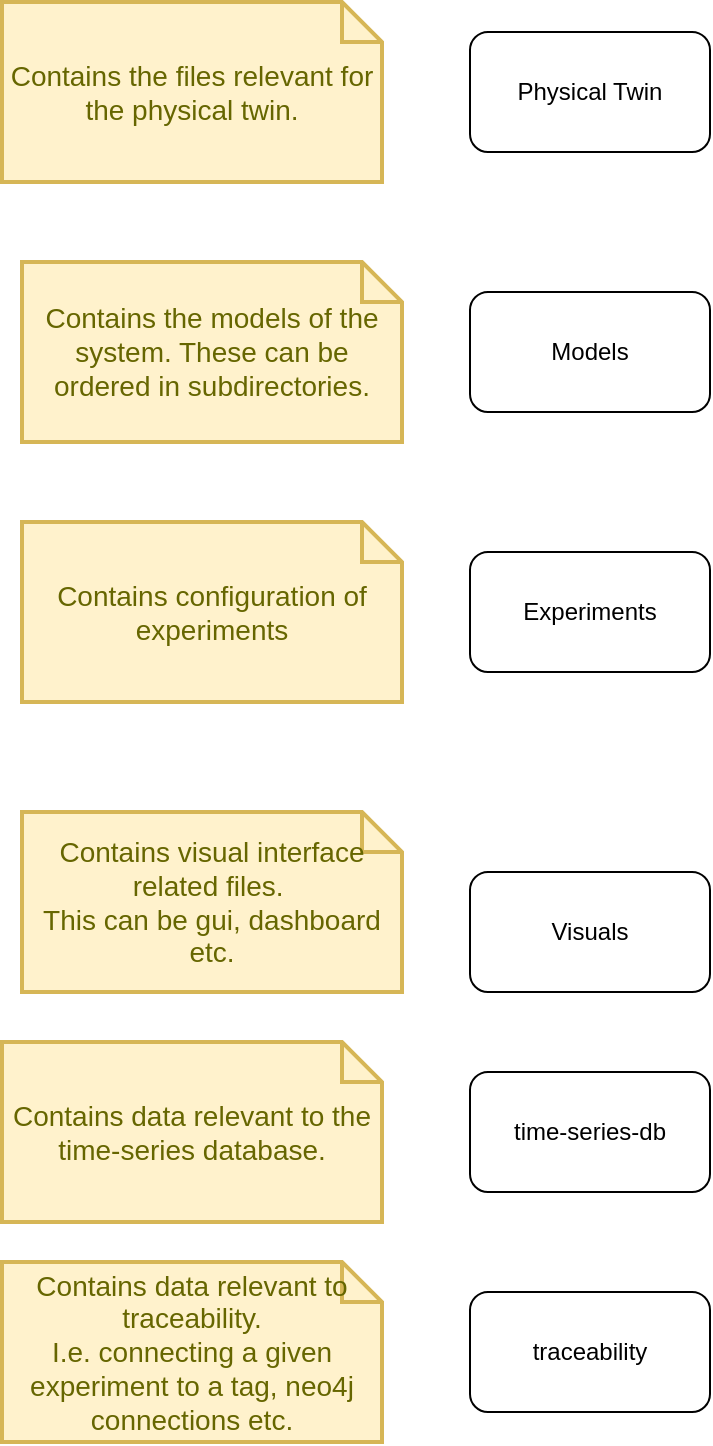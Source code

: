 <mxfile version="13.0.3" type="device"><diagram id="Mq5gUszsLhPASqiImqi0" name="folders"><mxGraphModel dx="1106" dy="901" grid="1" gridSize="10" guides="1" tooltips="1" connect="1" arrows="1" fold="1" page="1" pageScale="1" pageWidth="827" pageHeight="1169" math="0" shadow="0"><root><mxCell id="0"/><mxCell id="1" parent="0"/><mxCell id="Fo5xSnBar8P52qSqy3sM-1" value="Physical Twin" style="rounded=1;whiteSpace=wrap;html=1;" vertex="1" parent="1"><mxGeometry x="294" y="280" width="120" height="60" as="geometry"/></mxCell><mxCell id="Fo5xSnBar8P52qSqy3sM-3" value="Contains the files relevant for the physical twin." style="shape=note;strokeWidth=2;fontSize=14;size=20;whiteSpace=wrap;html=1;fillColor=#fff2cc;strokeColor=#d6b656;fontColor=#666600;" vertex="1" parent="1"><mxGeometry x="60" y="265" width="190" height="90" as="geometry"/></mxCell><mxCell id="Fo5xSnBar8P52qSqy3sM-4" value="Models" style="rounded=1;whiteSpace=wrap;html=1;" vertex="1" parent="1"><mxGeometry x="294" y="410" width="120" height="60" as="geometry"/></mxCell><mxCell id="Fo5xSnBar8P52qSqy3sM-5" value="Contains the models of the system. These can be ordered in subdirectories." style="shape=note;strokeWidth=2;fontSize=14;size=20;whiteSpace=wrap;html=1;fillColor=#fff2cc;strokeColor=#d6b656;fontColor=#666600;" vertex="1" parent="1"><mxGeometry x="70" y="395" width="190" height="90" as="geometry"/></mxCell><mxCell id="Fo5xSnBar8P52qSqy3sM-8" value="Experiments" style="rounded=1;whiteSpace=wrap;html=1;" vertex="1" parent="1"><mxGeometry x="294" y="540" width="120" height="60" as="geometry"/></mxCell><mxCell id="Fo5xSnBar8P52qSqy3sM-9" value="Contains configuration of experiments" style="shape=note;strokeWidth=2;fontSize=14;size=20;whiteSpace=wrap;html=1;fillColor=#fff2cc;strokeColor=#d6b656;fontColor=#666600;" vertex="1" parent="1"><mxGeometry x="70" y="525" width="190" height="90" as="geometry"/></mxCell><mxCell id="Fo5xSnBar8P52qSqy3sM-10" value="Contains visual interface related files.&amp;nbsp;&lt;br&gt;This can be gui, dashboard etc." style="shape=note;strokeWidth=2;fontSize=14;size=20;whiteSpace=wrap;html=1;fillColor=#fff2cc;strokeColor=#d6b656;fontColor=#666600;" vertex="1" parent="1"><mxGeometry x="70" y="670" width="190" height="90" as="geometry"/></mxCell><mxCell id="Fo5xSnBar8P52qSqy3sM-11" value="Visuals" style="rounded=1;whiteSpace=wrap;html=1;" vertex="1" parent="1"><mxGeometry x="294" y="700" width="120" height="60" as="geometry"/></mxCell><mxCell id="Fo5xSnBar8P52qSqy3sM-12" value="time-series-db" style="rounded=1;whiteSpace=wrap;html=1;" vertex="1" parent="1"><mxGeometry x="294" y="800" width="120" height="60" as="geometry"/></mxCell><mxCell id="Fo5xSnBar8P52qSqy3sM-13" value="Contains data relevant to the time-series database." style="shape=note;strokeWidth=2;fontSize=14;size=20;whiteSpace=wrap;html=1;fillColor=#fff2cc;strokeColor=#d6b656;fontColor=#666600;" vertex="1" parent="1"><mxGeometry x="60" y="785" width="190" height="90" as="geometry"/></mxCell><mxCell id="Fo5xSnBar8P52qSqy3sM-14" value="traceability" style="rounded=1;whiteSpace=wrap;html=1;" vertex="1" parent="1"><mxGeometry x="294" y="910" width="120" height="60" as="geometry"/></mxCell><mxCell id="Fo5xSnBar8P52qSqy3sM-15" value="Contains data relevant to traceability.&lt;br&gt;I.e. connecting a given experiment to a tag, neo4j connections etc." style="shape=note;strokeWidth=2;fontSize=14;size=20;whiteSpace=wrap;html=1;fillColor=#fff2cc;strokeColor=#d6b656;fontColor=#666600;" vertex="1" parent="1"><mxGeometry x="60" y="895" width="190" height="90" as="geometry"/></mxCell></root></mxGraphModel></diagram></mxfile>